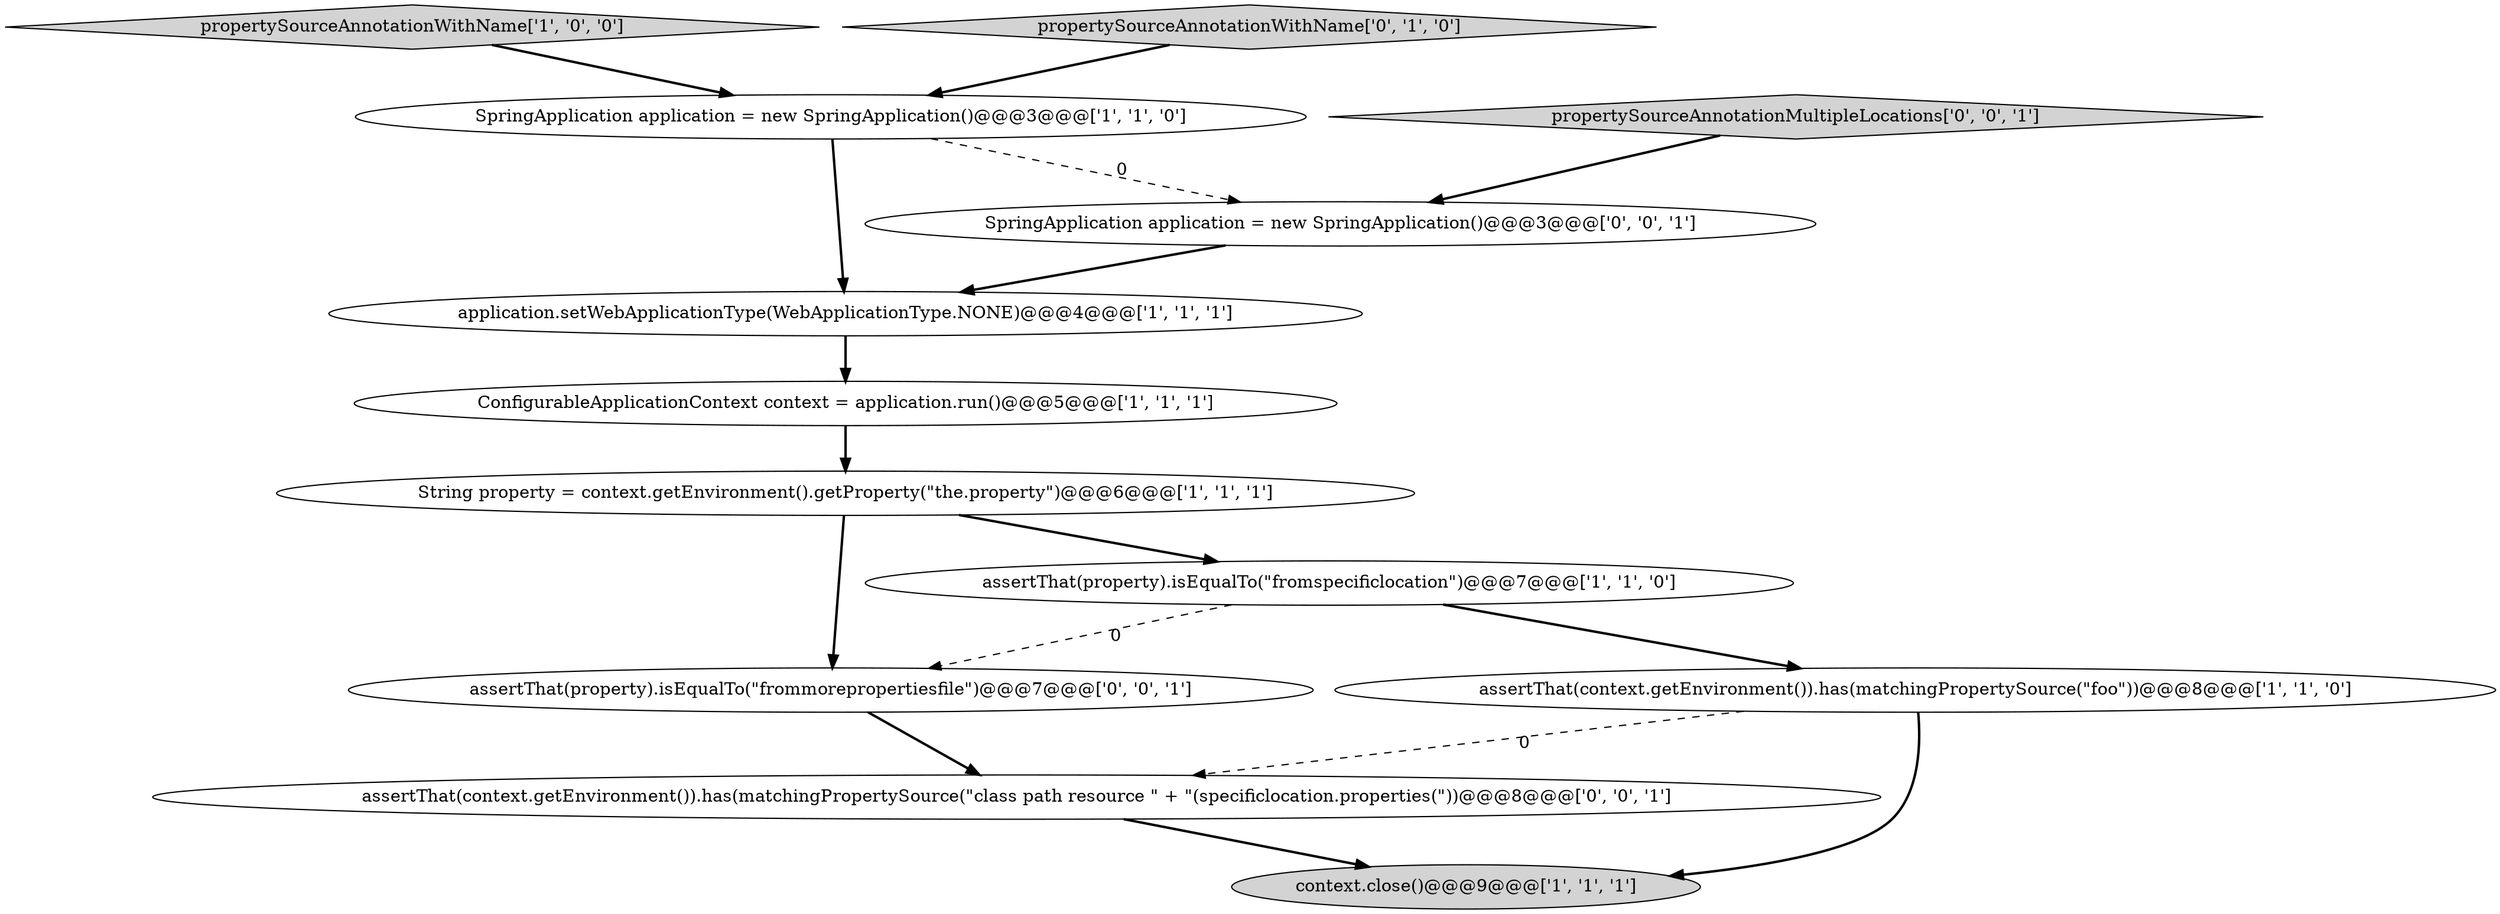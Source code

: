 digraph {
0 [style = filled, label = "propertySourceAnnotationWithName['1', '0', '0']", fillcolor = lightgray, shape = diamond image = "AAA0AAABBB1BBB"];
12 [style = filled, label = "assertThat(property).isEqualTo(\"frommorepropertiesfile\")@@@7@@@['0', '0', '1']", fillcolor = white, shape = ellipse image = "AAA0AAABBB3BBB"];
1 [style = filled, label = "ConfigurableApplicationContext context = application.run()@@@5@@@['1', '1', '1']", fillcolor = white, shape = ellipse image = "AAA0AAABBB1BBB"];
7 [style = filled, label = "context.close()@@@9@@@['1', '1', '1']", fillcolor = lightgray, shape = ellipse image = "AAA0AAABBB1BBB"];
8 [style = filled, label = "propertySourceAnnotationWithName['0', '1', '0']", fillcolor = lightgray, shape = diamond image = "AAA0AAABBB2BBB"];
9 [style = filled, label = "propertySourceAnnotationMultipleLocations['0', '0', '1']", fillcolor = lightgray, shape = diamond image = "AAA0AAABBB3BBB"];
6 [style = filled, label = "application.setWebApplicationType(WebApplicationType.NONE)@@@4@@@['1', '1', '1']", fillcolor = white, shape = ellipse image = "AAA0AAABBB1BBB"];
4 [style = filled, label = "assertThat(context.getEnvironment()).has(matchingPropertySource(\"foo\"))@@@8@@@['1', '1', '0']", fillcolor = white, shape = ellipse image = "AAA0AAABBB1BBB"];
10 [style = filled, label = "assertThat(context.getEnvironment()).has(matchingPropertySource(\"class path resource \" + \"(specificlocation.properties(\"))@@@8@@@['0', '0', '1']", fillcolor = white, shape = ellipse image = "AAA0AAABBB3BBB"];
11 [style = filled, label = "SpringApplication application = new SpringApplication()@@@3@@@['0', '0', '1']", fillcolor = white, shape = ellipse image = "AAA0AAABBB3BBB"];
3 [style = filled, label = "assertThat(property).isEqualTo(\"fromspecificlocation\")@@@7@@@['1', '1', '0']", fillcolor = white, shape = ellipse image = "AAA0AAABBB1BBB"];
2 [style = filled, label = "String property = context.getEnvironment().getProperty(\"the.property\")@@@6@@@['1', '1', '1']", fillcolor = white, shape = ellipse image = "AAA0AAABBB1BBB"];
5 [style = filled, label = "SpringApplication application = new SpringApplication()@@@3@@@['1', '1', '0']", fillcolor = white, shape = ellipse image = "AAA0AAABBB1BBB"];
6->1 [style = bold, label=""];
1->2 [style = bold, label=""];
12->10 [style = bold, label=""];
3->12 [style = dashed, label="0"];
5->6 [style = bold, label=""];
8->5 [style = bold, label=""];
9->11 [style = bold, label=""];
5->11 [style = dashed, label="0"];
4->10 [style = dashed, label="0"];
3->4 [style = bold, label=""];
10->7 [style = bold, label=""];
4->7 [style = bold, label=""];
2->12 [style = bold, label=""];
2->3 [style = bold, label=""];
11->6 [style = bold, label=""];
0->5 [style = bold, label=""];
}
